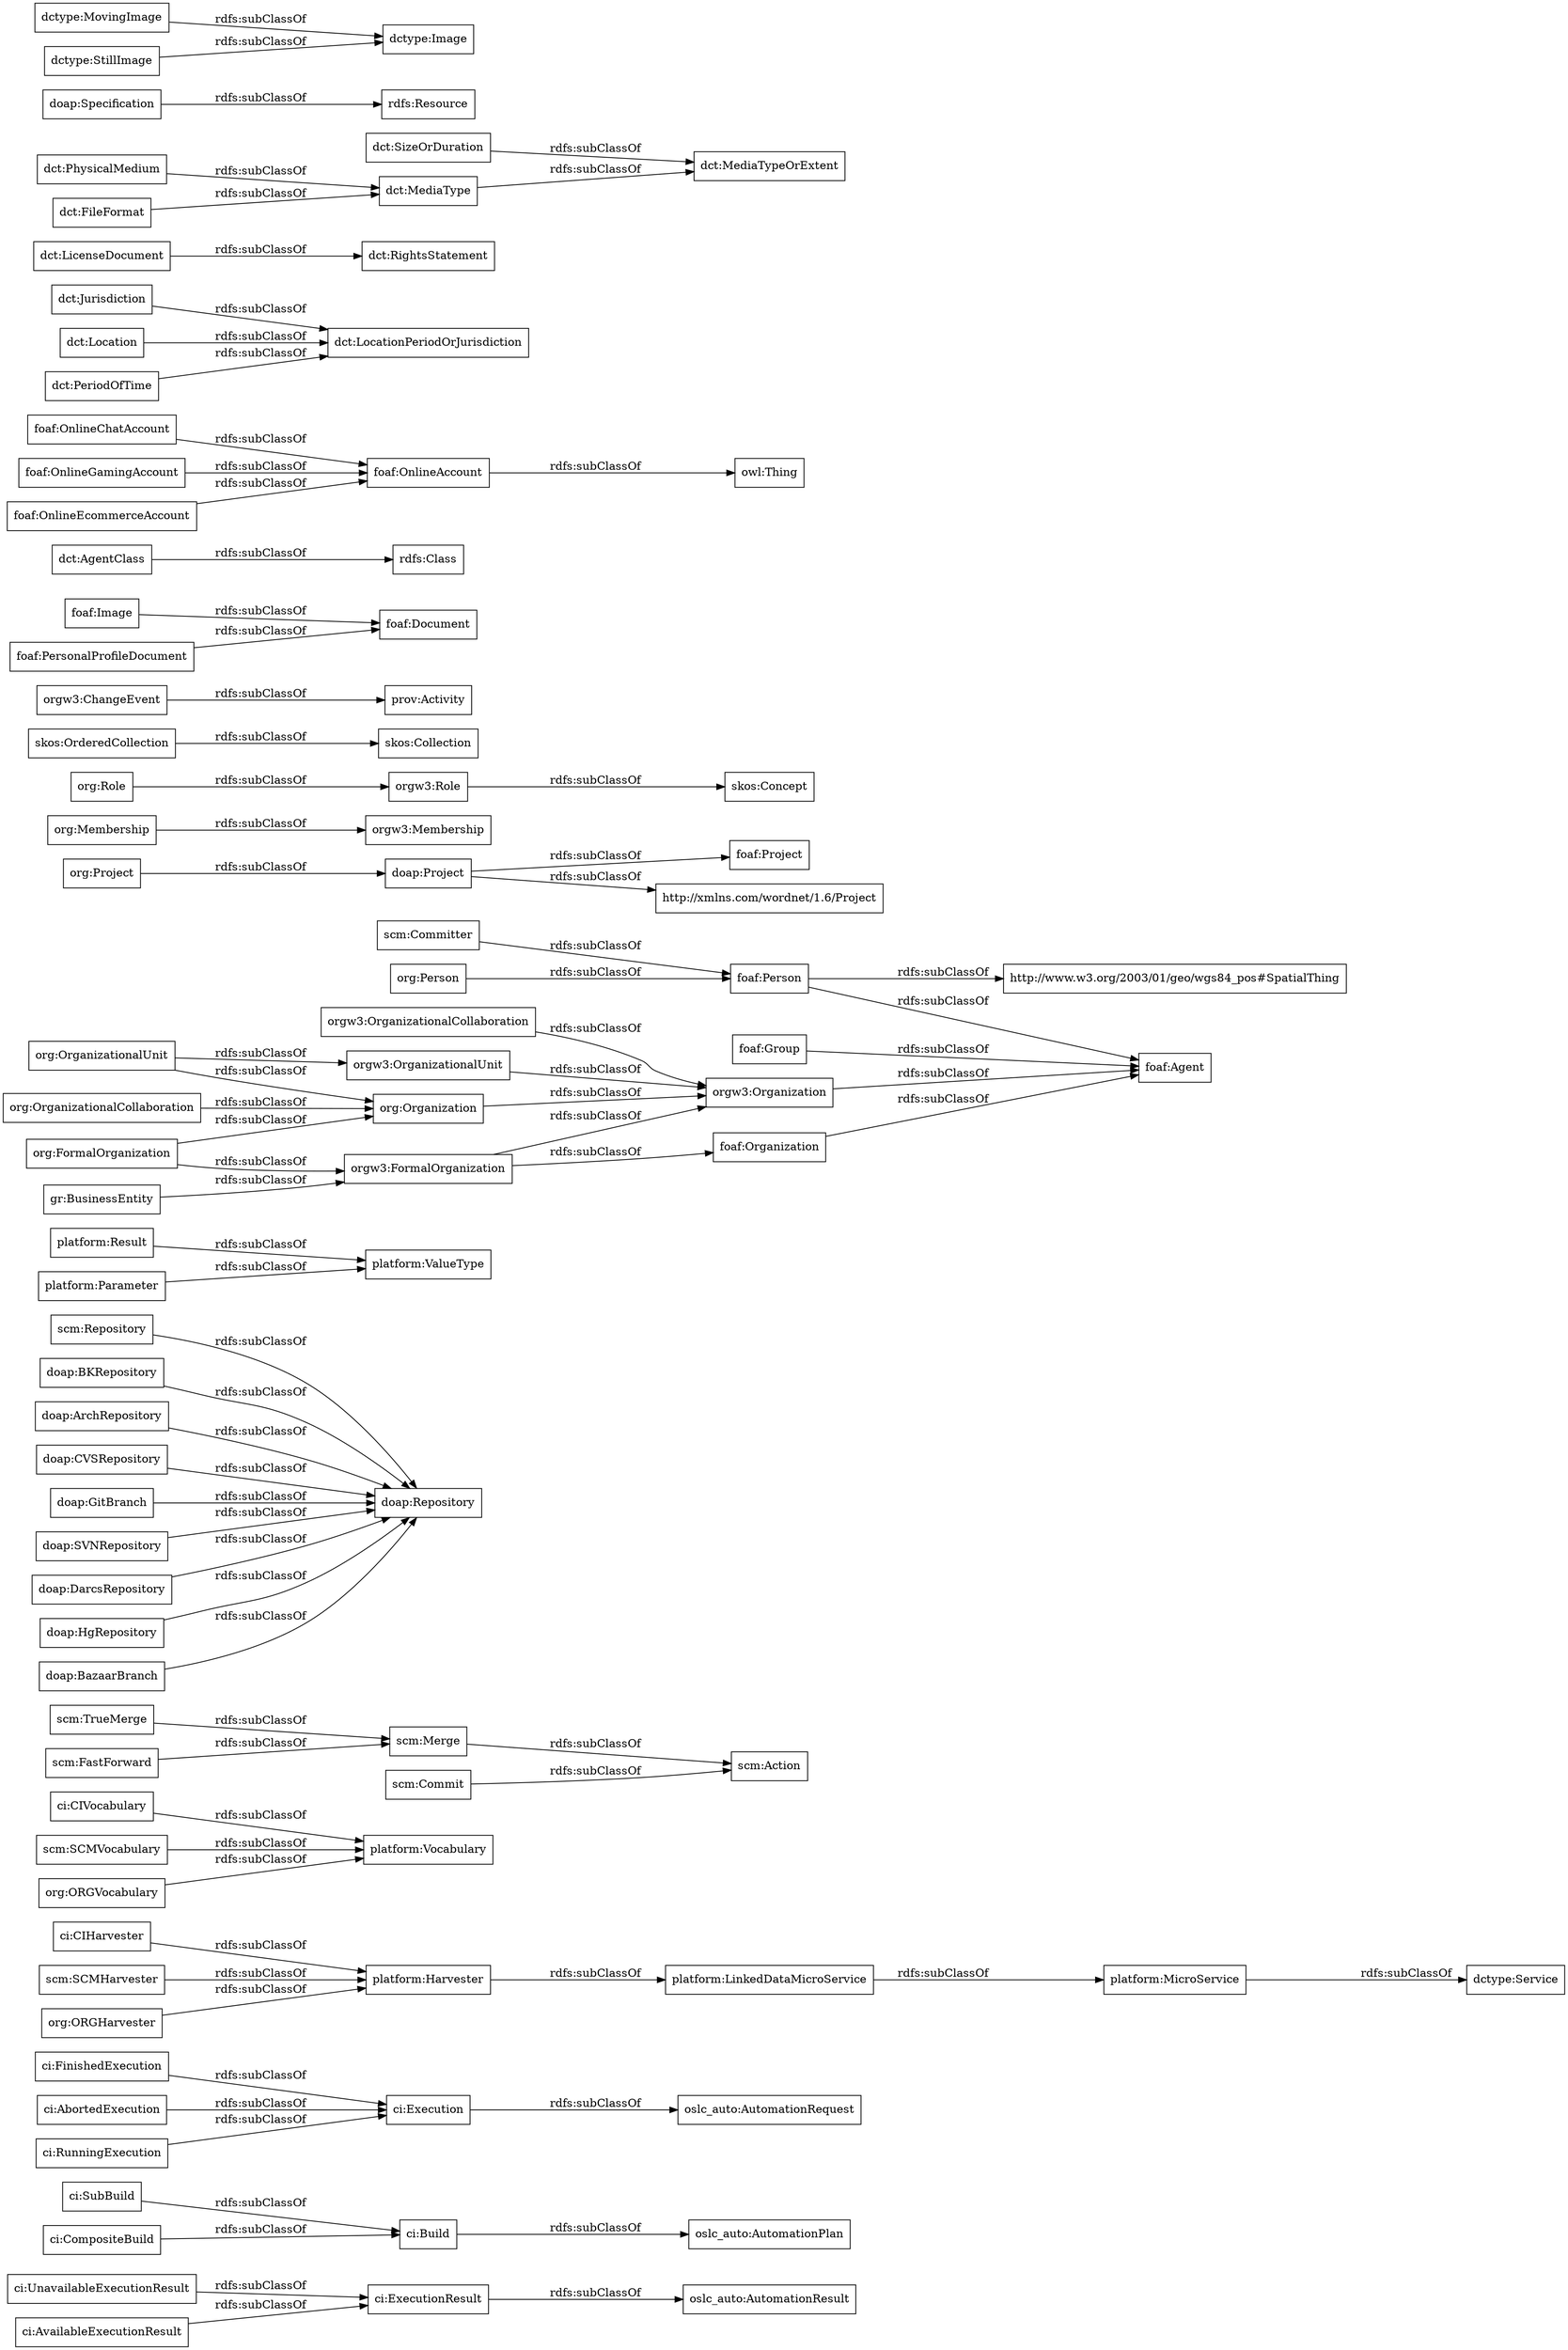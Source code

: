 digraph ar2dtool_diagram { 
rankdir=LR;
size="1000"
node [shape = rectangle, color="black"]; "ci:ExecutionResult" "ci:UnavailableExecutionResult" "ci:SubBuild" "ci:Build" "ci:FinishedExecution" "ci:CompositeBuild" "ci:Execution" "ci:CIHarvester" "ci:AbortedExecution" "ci:CIVocabulary" "ci:AvailableExecutionResult" "ci:RunningExecution" "oslc_auto:AutomationResult" "oslc_auto:AutomationRequest" "oslc_auto:AutomationPlan" "scm:SCMVocabulary" "scm:SCMHarvester" "scm:TrueMerge" "scm:Merge" "scm:FastForward" "scm:Commit" "scm:Action" "scm:Repository" "platform:ValueType" "platform:Result" "platform:Parameter" "platform:MicroService" "platform:Vocabulary" "platform:Harvester" "platform:LinkedDataMicroService" "org:OrganizationalUnit" "org:Organization" "org:ORGHarvester" "org:Project" "org:Membership" "org:Role" "org:OrganizationalCollaboration" "org:Person" "org:FormalOrganization" "org:ORGVocabulary" "skos:Concept" "doap:BKRepository" "doap:ArchRepository" "doap:CVSRepository" "skos:OrderedCollection" "skos:Collection" "orgw3:FormalOrganization" "orgw3:OrganizationalCollaboration" "orgw3:Organization" "orgw3:Role" "orgw3:ChangeEvent" "orgw3:OrganizationalUnit" "orgw3:Membership" "foaf:Image" "foaf:Project" "foaf:Agent" "foaf:Document" "rdfs:Class" "http://www.w3.org/2003/01/geo/wgs84_pos#SpatialThing" "foaf:OnlineAccount" "foaf:Person" "foaf:OnlineChatAccount" "foaf:PersonalProfileDocument" "foaf:OnlineGamingAccount" "foaf:Organization" "foaf:Group" "foaf:OnlineEcommerceAccount" ; /*classes style*/
	"orgw3:Role" -> "skos:Concept" [ label = "rdfs:subClassOf" ];
	"dct:Jurisdiction" -> "dct:LocationPeriodOrJurisdiction" [ label = "rdfs:subClassOf" ];
	"doap:GitBranch" -> "doap:Repository" [ label = "rdfs:subClassOf" ];
	"doap:CVSRepository" -> "doap:Repository" [ label = "rdfs:subClassOf" ];
	"orgw3:OrganizationalUnit" -> "orgw3:Organization" [ label = "rdfs:subClassOf" ];
	"org:Membership" -> "orgw3:Membership" [ label = "rdfs:subClassOf" ];
	"org:Organization" -> "orgw3:Organization" [ label = "rdfs:subClassOf" ];
	"foaf:Image" -> "foaf:Document" [ label = "rdfs:subClassOf" ];
	"ci:CIVocabulary" -> "platform:Vocabulary" [ label = "rdfs:subClassOf" ];
	"scm:SCMHarvester" -> "platform:Harvester" [ label = "rdfs:subClassOf" ];
	"org:OrganizationalCollaboration" -> "org:Organization" [ label = "rdfs:subClassOf" ];
	"scm:Committer" -> "foaf:Person" [ label = "rdfs:subClassOf" ];
	"doap:BKRepository" -> "doap:Repository" [ label = "rdfs:subClassOf" ];
	"dct:LicenseDocument" -> "dct:RightsStatement" [ label = "rdfs:subClassOf" ];
	"foaf:OnlineEcommerceAccount" -> "foaf:OnlineAccount" [ label = "rdfs:subClassOf" ];
	"doap:SVNRepository" -> "doap:Repository" [ label = "rdfs:subClassOf" ];
	"ci:CIHarvester" -> "platform:Harvester" [ label = "rdfs:subClassOf" ];
	"dct:AgentClass" -> "rdfs:Class" [ label = "rdfs:subClassOf" ];
	"doap:ArchRepository" -> "doap:Repository" [ label = "rdfs:subClassOf" ];
	"doap:DarcsRepository" -> "doap:Repository" [ label = "rdfs:subClassOf" ];
	"ci:AbortedExecution" -> "ci:Execution" [ label = "rdfs:subClassOf" ];
	"scm:SCMVocabulary" -> "platform:Vocabulary" [ label = "rdfs:subClassOf" ];
	"ci:ExecutionResult" -> "oslc_auto:AutomationResult" [ label = "rdfs:subClassOf" ];
	"dct:SizeOrDuration" -> "dct:MediaTypeOrExtent" [ label = "rdfs:subClassOf" ];
	"platform:Result" -> "platform:ValueType" [ label = "rdfs:subClassOf" ];
	"ci:UnavailableExecutionResult" -> "ci:ExecutionResult" [ label = "rdfs:subClassOf" ];
	"orgw3:Organization" -> "foaf:Agent" [ label = "rdfs:subClassOf" ];
	"foaf:PersonalProfileDocument" -> "foaf:Document" [ label = "rdfs:subClassOf" ];
	"org:Person" -> "foaf:Person" [ label = "rdfs:subClassOf" ];
	"skos:OrderedCollection" -> "skos:Collection" [ label = "rdfs:subClassOf" ];
	"ci:RunningExecution" -> "ci:Execution" [ label = "rdfs:subClassOf" ];
	"doap:Specification" -> "rdfs:Resource" [ label = "rdfs:subClassOf" ];
	"org:ORGHarvester" -> "platform:Harvester" [ label = "rdfs:subClassOf" ];
	"scm:Merge" -> "scm:Action" [ label = "rdfs:subClassOf" ];
	"platform:Parameter" -> "platform:ValueType" [ label = "rdfs:subClassOf" ];
	"orgw3:ChangeEvent" -> "prov:Activity" [ label = "rdfs:subClassOf" ];
	"dct:MediaType" -> "dct:MediaTypeOrExtent" [ label = "rdfs:subClassOf" ];
	"foaf:Organization" -> "foaf:Agent" [ label = "rdfs:subClassOf" ];
	"scm:Repository" -> "doap:Repository" [ label = "rdfs:subClassOf" ];
	"platform:Harvester" -> "platform:LinkedDataMicroService" [ label = "rdfs:subClassOf" ];
	"org:Project" -> "doap:Project" [ label = "rdfs:subClassOf" ];
	"foaf:OnlineChatAccount" -> "foaf:OnlineAccount" [ label = "rdfs:subClassOf" ];
	"platform:MicroService" -> "dctype:Service" [ label = "rdfs:subClassOf" ];
	"foaf:OnlineAccount" -> "owl:Thing" [ label = "rdfs:subClassOf" ];
	"org:OrganizationalUnit" -> "orgw3:OrganizationalUnit" [ label = "rdfs:subClassOf" ];
	"org:OrganizationalUnit" -> "org:Organization" [ label = "rdfs:subClassOf" ];
	"orgw3:OrganizationalCollaboration" -> "orgw3:Organization" [ label = "rdfs:subClassOf" ];
	"ci:Execution" -> "oslc_auto:AutomationRequest" [ label = "rdfs:subClassOf" ];
	"dctype:MovingImage" -> "dctype:Image" [ label = "rdfs:subClassOf" ];
	"doap:HgRepository" -> "doap:Repository" [ label = "rdfs:subClassOf" ];
	"scm:FastForward" -> "scm:Merge" [ label = "rdfs:subClassOf" ];
	"org:ORGVocabulary" -> "platform:Vocabulary" [ label = "rdfs:subClassOf" ];
	"foaf:OnlineGamingAccount" -> "foaf:OnlineAccount" [ label = "rdfs:subClassOf" ];
	"doap:Project" -> "http://xmlns.com/wordnet/1.6/Project" [ label = "rdfs:subClassOf" ];
	"doap:Project" -> "foaf:Project" [ label = "rdfs:subClassOf" ];
	"org:Role" -> "orgw3:Role" [ label = "rdfs:subClassOf" ];
	"gr:BusinessEntity" -> "orgw3:FormalOrganization" [ label = "rdfs:subClassOf" ];
	"platform:LinkedDataMicroService" -> "platform:MicroService" [ label = "rdfs:subClassOf" ];
	"dctype:StillImage" -> "dctype:Image" [ label = "rdfs:subClassOf" ];
	"foaf:Person" -> "http://www.w3.org/2003/01/geo/wgs84_pos#SpatialThing" [ label = "rdfs:subClassOf" ];
	"foaf:Person" -> "foaf:Agent" [ label = "rdfs:subClassOf" ];
	"scm:TrueMerge" -> "scm:Merge" [ label = "rdfs:subClassOf" ];
	"ci:SubBuild" -> "ci:Build" [ label = "rdfs:subClassOf" ];
	"dct:Location" -> "dct:LocationPeriodOrJurisdiction" [ label = "rdfs:subClassOf" ];
	"dct:PeriodOfTime" -> "dct:LocationPeriodOrJurisdiction" [ label = "rdfs:subClassOf" ];
	"org:FormalOrganization" -> "orgw3:FormalOrganization" [ label = "rdfs:subClassOf" ];
	"org:FormalOrganization" -> "org:Organization" [ label = "rdfs:subClassOf" ];
	"doap:BazaarBranch" -> "doap:Repository" [ label = "rdfs:subClassOf" ];
	"foaf:Group" -> "foaf:Agent" [ label = "rdfs:subClassOf" ];
	"ci:AvailableExecutionResult" -> "ci:ExecutionResult" [ label = "rdfs:subClassOf" ];
	"scm:Commit" -> "scm:Action" [ label = "rdfs:subClassOf" ];
	"ci:Build" -> "oslc_auto:AutomationPlan" [ label = "rdfs:subClassOf" ];
	"ci:CompositeBuild" -> "ci:Build" [ label = "rdfs:subClassOf" ];
	"dct:PhysicalMedium" -> "dct:MediaType" [ label = "rdfs:subClassOf" ];
	"ci:FinishedExecution" -> "ci:Execution" [ label = "rdfs:subClassOf" ];
	"dct:FileFormat" -> "dct:MediaType" [ label = "rdfs:subClassOf" ];
	"orgw3:FormalOrganization" -> "orgw3:Organization" [ label = "rdfs:subClassOf" ];
	"orgw3:FormalOrganization" -> "foaf:Organization" [ label = "rdfs:subClassOf" ];

}
